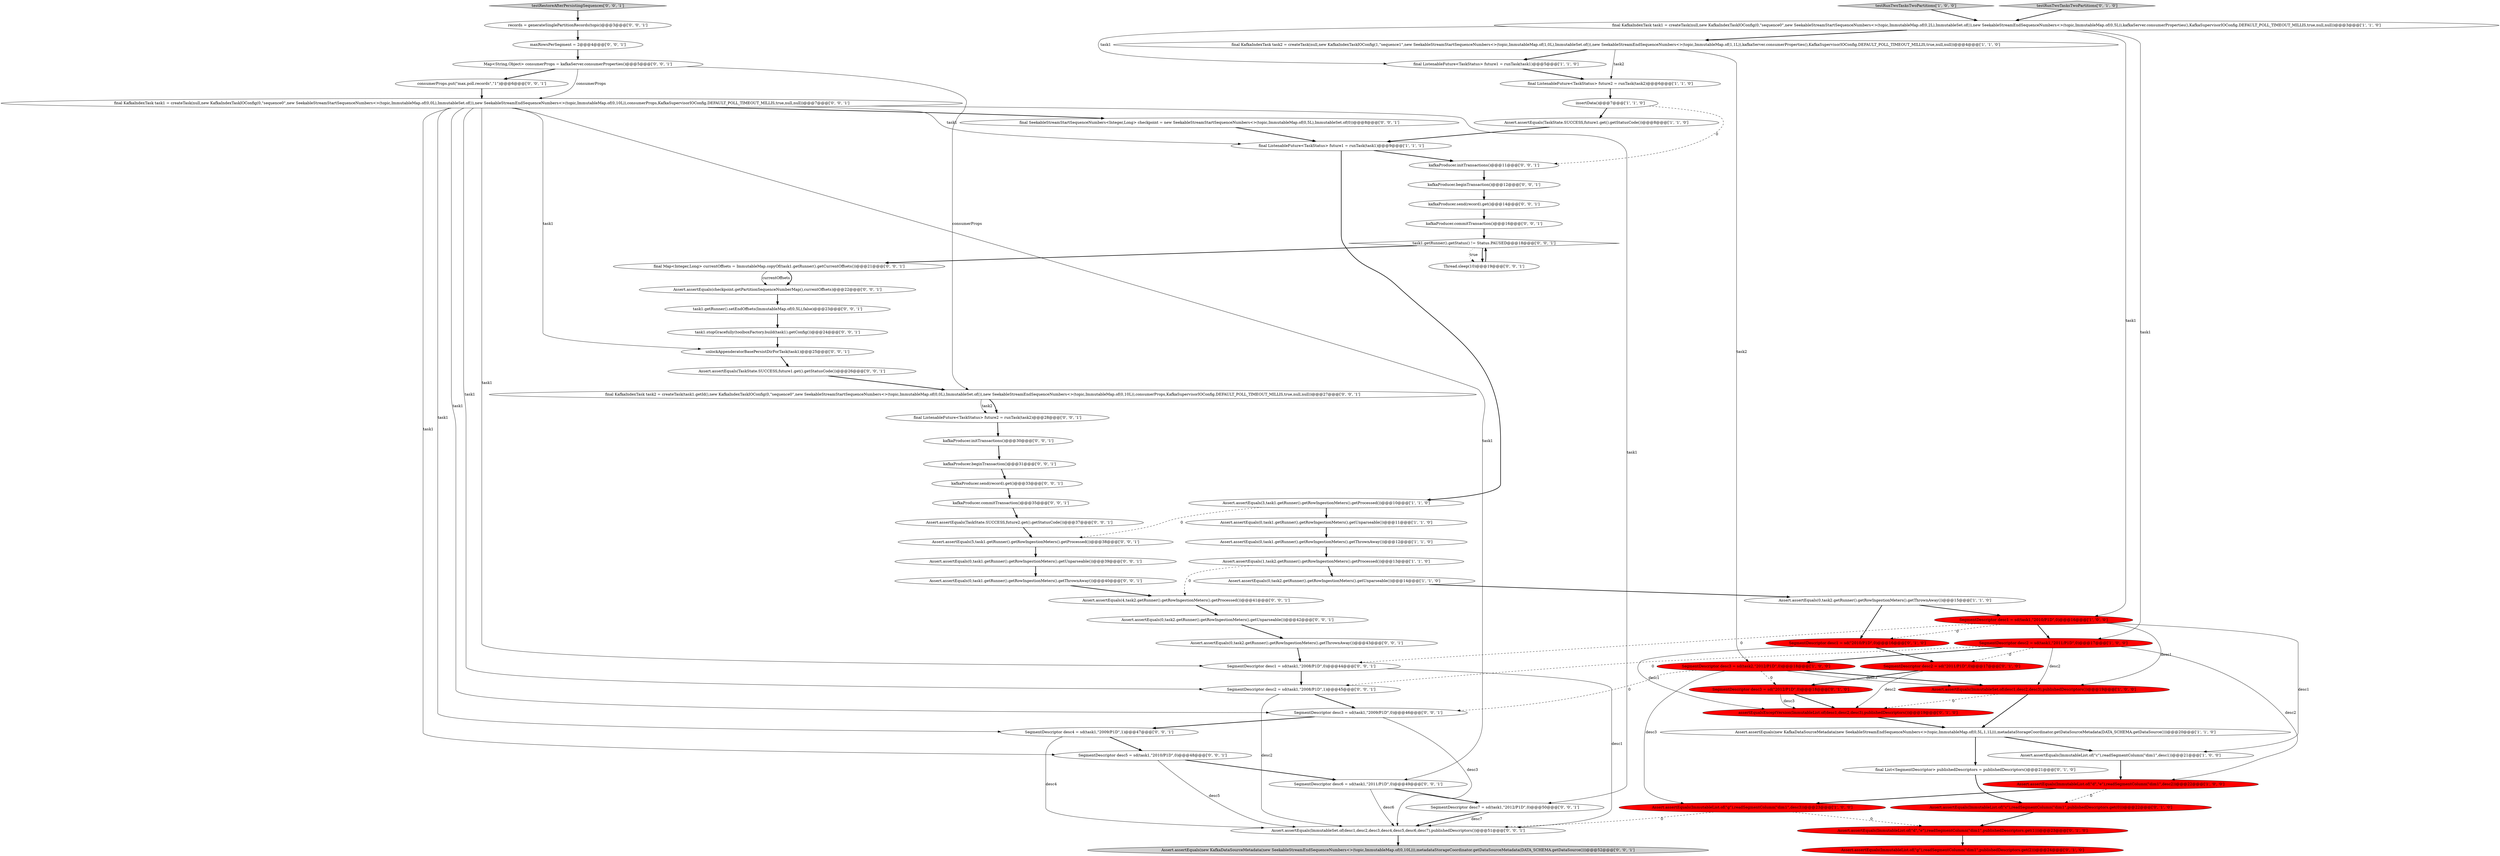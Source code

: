 digraph {
29 [style = filled, label = "assertEqualsExceptVersion(ImmutableList.of(desc1,desc2,desc3),publishedDescriptors())@@@19@@@['0', '1', '0']", fillcolor = red, shape = ellipse image = "AAA1AAABBB2BBB"];
44 [style = filled, label = "Assert.assertEquals(ImmutableSet.of(desc1,desc2,desc3,desc4,desc5,desc6,desc7),publishedDescriptors())@@@51@@@['0', '0', '1']", fillcolor = white, shape = ellipse image = "AAA0AAABBB3BBB"];
16 [style = filled, label = "SegmentDescriptor desc2 = sd(task1,\"2011/P1D\",0)@@@17@@@['1', '0', '0']", fillcolor = red, shape = ellipse image = "AAA1AAABBB1BBB"];
5 [style = filled, label = "Assert.assertEquals(0,task2.getRunner().getRowIngestionMeters().getUnparseable())@@@14@@@['1', '1', '0']", fillcolor = white, shape = ellipse image = "AAA0AAABBB1BBB"];
62 [style = filled, label = "Assert.assertEquals(5,task1.getRunner().getRowIngestionMeters().getProcessed())@@@38@@@['0', '0', '1']", fillcolor = white, shape = ellipse image = "AAA0AAABBB3BBB"];
26 [style = filled, label = "SegmentDescriptor desc3 = sd(\"2012/P1D\",0)@@@18@@@['0', '1', '0']", fillcolor = red, shape = ellipse image = "AAA1AAABBB2BBB"];
37 [style = filled, label = "kafkaProducer.send(record).get()@@@14@@@['0', '0', '1']", fillcolor = white, shape = ellipse image = "AAA0AAABBB3BBB"];
9 [style = filled, label = "Assert.assertEquals(0,task1.getRunner().getRowIngestionMeters().getUnparseable())@@@11@@@['1', '1', '0']", fillcolor = white, shape = ellipse image = "AAA0AAABBB1BBB"];
55 [style = filled, label = "maxRowsPerSegment = 2@@@4@@@['0', '0', '1']", fillcolor = white, shape = ellipse image = "AAA0AAABBB3BBB"];
0 [style = filled, label = "Assert.assertEquals(0,task2.getRunner().getRowIngestionMeters().getThrownAway())@@@15@@@['1', '1', '0']", fillcolor = white, shape = ellipse image = "AAA0AAABBB1BBB"];
58 [style = filled, label = "final KafkaIndexTask task1 = createTask(null,new KafkaIndexTaskIOConfig(0,\"sequence0\",new SeekableStreamStartSequenceNumbers<>(topic,ImmutableMap.of(0,0L),ImmutableSet.of()),new SeekableStreamEndSequenceNumbers<>(topic,ImmutableMap.of(0,10L)),consumerProps,KafkaSupervisorIOConfig.DEFAULT_POLL_TIMEOUT_MILLIS,true,null,null))@@@7@@@['0', '0', '1']", fillcolor = white, shape = ellipse image = "AAA0AAABBB3BBB"];
19 [style = filled, label = "Assert.assertEquals(ImmutableList.of(\"c\"),readSegmentColumn(\"dim1\",desc1))@@@21@@@['1', '0', '0']", fillcolor = white, shape = ellipse image = "AAA0AAABBB1BBB"];
24 [style = filled, label = "SegmentDescriptor desc2 = sd(\"2011/P1D\",0)@@@17@@@['0', '1', '0']", fillcolor = red, shape = ellipse image = "AAA1AAABBB2BBB"];
8 [style = filled, label = "Assert.assertEquals(3,task1.getRunner().getRowIngestionMeters().getProcessed())@@@10@@@['1', '1', '0']", fillcolor = white, shape = ellipse image = "AAA0AAABBB1BBB"];
65 [style = filled, label = "Assert.assertEquals(4,task2.getRunner().getRowIngestionMeters().getProcessed())@@@41@@@['0', '0', '1']", fillcolor = white, shape = ellipse image = "AAA0AAABBB3BBB"];
64 [style = filled, label = "SegmentDescriptor desc5 = sd(task1,\"2010/P1D\",0)@@@48@@@['0', '0', '1']", fillcolor = white, shape = ellipse image = "AAA0AAABBB3BBB"];
47 [style = filled, label = "task1.getRunner().getStatus() != Status.PAUSED@@@18@@@['0', '0', '1']", fillcolor = white, shape = diamond image = "AAA0AAABBB3BBB"];
50 [style = filled, label = "SegmentDescriptor desc1 = sd(task1,\"2008/P1D\",0)@@@44@@@['0', '0', '1']", fillcolor = white, shape = ellipse image = "AAA0AAABBB3BBB"];
46 [style = filled, label = "testRestoreAfterPersistingSequences['0', '0', '1']", fillcolor = lightgray, shape = diamond image = "AAA0AAABBB3BBB"];
51 [style = filled, label = "SegmentDescriptor desc3 = sd(task1,\"2009/P1D\",0)@@@46@@@['0', '0', '1']", fillcolor = white, shape = ellipse image = "AAA0AAABBB3BBB"];
30 [style = filled, label = "testRunTwoTasksTwoPartitions['0', '1', '0']", fillcolor = lightgray, shape = diamond image = "AAA0AAABBB2BBB"];
20 [style = filled, label = "testRunTwoTasksTwoPartitions['1', '0', '0']", fillcolor = lightgray, shape = diamond image = "AAA0AAABBB1BBB"];
21 [style = filled, label = "insertData()@@@7@@@['1', '1', '0']", fillcolor = white, shape = ellipse image = "AAA0AAABBB1BBB"];
57 [style = filled, label = "unlockAppenderatorBasePersistDirForTask(task1)@@@25@@@['0', '0', '1']", fillcolor = white, shape = ellipse image = "AAA0AAABBB3BBB"];
27 [style = filled, label = "final List<SegmentDescriptor> publishedDescriptors = publishedDescriptors()@@@21@@@['0', '1', '0']", fillcolor = white, shape = ellipse image = "AAA0AAABBB2BBB"];
71 [style = filled, label = "final KafkaIndexTask task2 = createTask(task1.getId(),new KafkaIndexTaskIOConfig(0,\"sequence0\",new SeekableStreamStartSequenceNumbers<>(topic,ImmutableMap.of(0,0L),ImmutableSet.of()),new SeekableStreamEndSequenceNumbers<>(topic,ImmutableMap.of(0,10L)),consumerProps,KafkaSupervisorIOConfig.DEFAULT_POLL_TIMEOUT_MILLIS,true,null,null))@@@27@@@['0', '0', '1']", fillcolor = white, shape = ellipse image = "AAA0AAABBB3BBB"];
32 [style = filled, label = "kafkaProducer.beginTransaction()@@@31@@@['0', '0', '1']", fillcolor = white, shape = ellipse image = "AAA0AAABBB3BBB"];
61 [style = filled, label = "kafkaProducer.commitTransaction()@@@16@@@['0', '0', '1']", fillcolor = white, shape = ellipse image = "AAA0AAABBB3BBB"];
38 [style = filled, label = "kafkaProducer.initTransactions()@@@30@@@['0', '0', '1']", fillcolor = white, shape = ellipse image = "AAA0AAABBB3BBB"];
68 [style = filled, label = "final ListenableFuture<TaskStatus> future2 = runTask(task2)@@@28@@@['0', '0', '1']", fillcolor = white, shape = ellipse image = "AAA0AAABBB3BBB"];
11 [style = filled, label = "final KafkaIndexTask task1 = createTask(null,new KafkaIndexTaskIOConfig(0,\"sequence0\",new SeekableStreamStartSequenceNumbers<>(topic,ImmutableMap.of(0,2L),ImmutableSet.of()),new SeekableStreamEndSequenceNumbers<>(topic,ImmutableMap.of(0,5L)),kafkaServer.consumerProperties(),KafkaSupervisorIOConfig.DEFAULT_POLL_TIMEOUT_MILLIS,true,null,null))@@@3@@@['1', '1', '0']", fillcolor = white, shape = ellipse image = "AAA0AAABBB1BBB"];
60 [style = filled, label = "task1.getRunner().setEndOffsets(ImmutableMap.of(0,5L),false)@@@23@@@['0', '0', '1']", fillcolor = white, shape = ellipse image = "AAA0AAABBB3BBB"];
18 [style = filled, label = "Assert.assertEquals(ImmutableList.of(\"g\"),readSegmentColumn(\"dim1\",desc3))@@@23@@@['1', '0', '0']", fillcolor = red, shape = ellipse image = "AAA1AAABBB1BBB"];
7 [style = filled, label = "final ListenableFuture<TaskStatus> future1 = runTask(task1)@@@9@@@['1', '1', '1']", fillcolor = white, shape = ellipse image = "AAA0AAABBB1BBB"];
23 [style = filled, label = "SegmentDescriptor desc1 = sd(\"2010/P1D\",0)@@@16@@@['0', '1', '0']", fillcolor = red, shape = ellipse image = "AAA1AAABBB2BBB"];
66 [style = filled, label = "kafkaProducer.commitTransaction()@@@35@@@['0', '0', '1']", fillcolor = white, shape = ellipse image = "AAA0AAABBB3BBB"];
39 [style = filled, label = "task1.stopGracefully(toolboxFactory.build(task1).getConfig())@@@24@@@['0', '0', '1']", fillcolor = white, shape = ellipse image = "AAA0AAABBB3BBB"];
63 [style = filled, label = "SegmentDescriptor desc7 = sd(task1,\"2012/P1D\",0)@@@50@@@['0', '0', '1']", fillcolor = white, shape = ellipse image = "AAA0AAABBB3BBB"];
10 [style = filled, label = "SegmentDescriptor desc1 = sd(task1,\"2010/P1D\",0)@@@16@@@['1', '0', '0']", fillcolor = red, shape = ellipse image = "AAA1AAABBB1BBB"];
69 [style = filled, label = "kafkaProducer.send(record).get()@@@33@@@['0', '0', '1']", fillcolor = white, shape = ellipse image = "AAA0AAABBB3BBB"];
70 [style = filled, label = "Assert.assertEquals(0,task1.getRunner().getRowIngestionMeters().getUnparseable())@@@39@@@['0', '0', '1']", fillcolor = white, shape = ellipse image = "AAA0AAABBB3BBB"];
4 [style = filled, label = "final ListenableFuture<TaskStatus> future2 = runTask(task2)@@@6@@@['1', '1', '0']", fillcolor = white, shape = ellipse image = "AAA0AAABBB1BBB"];
2 [style = filled, label = "final ListenableFuture<TaskStatus> future1 = runTask(task1)@@@5@@@['1', '1', '0']", fillcolor = white, shape = ellipse image = "AAA0AAABBB1BBB"];
28 [style = filled, label = "Assert.assertEquals(ImmutableList.of(\"c\"),readSegmentColumn(\"dim1\",publishedDescriptors.get(0)))@@@22@@@['0', '1', '0']", fillcolor = red, shape = ellipse image = "AAA1AAABBB2BBB"];
17 [style = filled, label = "Assert.assertEquals(ImmutableSet.of(desc1,desc2,desc3),publishedDescriptors())@@@19@@@['1', '0', '0']", fillcolor = red, shape = ellipse image = "AAA1AAABBB1BBB"];
33 [style = filled, label = "Assert.assertEquals(0,task2.getRunner().getRowIngestionMeters().getUnparseable())@@@42@@@['0', '0', '1']", fillcolor = white, shape = ellipse image = "AAA0AAABBB3BBB"];
52 [style = filled, label = "SegmentDescriptor desc6 = sd(task1,\"2011/P1D\",0)@@@49@@@['0', '0', '1']", fillcolor = white, shape = ellipse image = "AAA0AAABBB3BBB"];
45 [style = filled, label = "Assert.assertEquals(TaskState.SUCCESS,future2.get().getStatusCode())@@@37@@@['0', '0', '1']", fillcolor = white, shape = ellipse image = "AAA0AAABBB3BBB"];
35 [style = filled, label = "final SeekableStreamStartSequenceNumbers<Integer,Long> checkpoint = new SeekableStreamStartSequenceNumbers<>(topic,ImmutableMap.of(0,5L),ImmutableSet.of(0))@@@8@@@['0', '0', '1']", fillcolor = white, shape = ellipse image = "AAA0AAABBB3BBB"];
43 [style = filled, label = "Assert.assertEquals(0,task2.getRunner().getRowIngestionMeters().getThrownAway())@@@43@@@['0', '0', '1']", fillcolor = white, shape = ellipse image = "AAA0AAABBB3BBB"];
1 [style = filled, label = "Assert.assertEquals(new KafkaDataSourceMetadata(new SeekableStreamEndSequenceNumbers<>(topic,ImmutableMap.of(0,5L,1,1L))),metadataStorageCoordinator.getDataSourceMetadata(DATA_SCHEMA.getDataSource()))@@@20@@@['1', '1', '0']", fillcolor = white, shape = ellipse image = "AAA0AAABBB1BBB"];
56 [style = filled, label = "Map<String,Object> consumerProps = kafkaServer.consumerProperties()@@@5@@@['0', '0', '1']", fillcolor = white, shape = ellipse image = "AAA0AAABBB3BBB"];
67 [style = filled, label = "Assert.assertEquals(checkpoint.getPartitionSequenceNumberMap(),currentOffsets)@@@22@@@['0', '0', '1']", fillcolor = white, shape = ellipse image = "AAA0AAABBB3BBB"];
34 [style = filled, label = "SegmentDescriptor desc2 = sd(task1,\"2008/P1D\",1)@@@45@@@['0', '0', '1']", fillcolor = white, shape = ellipse image = "AAA0AAABBB3BBB"];
31 [style = filled, label = "consumerProps.put(\"max.poll.records\",\"1\")@@@6@@@['0', '0', '1']", fillcolor = white, shape = ellipse image = "AAA0AAABBB3BBB"];
25 [style = filled, label = "Assert.assertEquals(ImmutableList.of(\"g\"),readSegmentColumn(\"dim1\",publishedDescriptors.get(2)))@@@24@@@['0', '1', '0']", fillcolor = red, shape = ellipse image = "AAA1AAABBB2BBB"];
42 [style = filled, label = "final Map<Integer,Long> currentOffsets = ImmutableMap.copyOf(task1.getRunner().getCurrentOffsets())@@@21@@@['0', '0', '1']", fillcolor = white, shape = ellipse image = "AAA0AAABBB3BBB"];
41 [style = filled, label = "kafkaProducer.beginTransaction()@@@12@@@['0', '0', '1']", fillcolor = white, shape = ellipse image = "AAA0AAABBB3BBB"];
15 [style = filled, label = "Assert.assertEquals(ImmutableList.of(\"d\",\"e\"),readSegmentColumn(\"dim1\",desc2))@@@22@@@['1', '0', '0']", fillcolor = red, shape = ellipse image = "AAA1AAABBB1BBB"];
48 [style = filled, label = "Assert.assertEquals(TaskState.SUCCESS,future1.get().getStatusCode())@@@26@@@['0', '0', '1']", fillcolor = white, shape = ellipse image = "AAA0AAABBB3BBB"];
12 [style = filled, label = "Assert.assertEquals(TaskState.SUCCESS,future1.get().getStatusCode())@@@8@@@['1', '1', '0']", fillcolor = white, shape = ellipse image = "AAA0AAABBB1BBB"];
59 [style = filled, label = "records = generateSinglePartitionRecords(topic)@@@3@@@['0', '0', '1']", fillcolor = white, shape = ellipse image = "AAA0AAABBB3BBB"];
6 [style = filled, label = "final KafkaIndexTask task2 = createTask(null,new KafkaIndexTaskIOConfig(1,\"sequence1\",new SeekableStreamStartSequenceNumbers<>(topic,ImmutableMap.of(1,0L),ImmutableSet.of()),new SeekableStreamEndSequenceNumbers<>(topic,ImmutableMap.of(1,1L)),kafkaServer.consumerProperties(),KafkaSupervisorIOConfig.DEFAULT_POLL_TIMEOUT_MILLIS,true,null,null))@@@4@@@['1', '1', '0']", fillcolor = white, shape = ellipse image = "AAA0AAABBB1BBB"];
54 [style = filled, label = "Thread.sleep(10)@@@19@@@['0', '0', '1']", fillcolor = white, shape = ellipse image = "AAA0AAABBB3BBB"];
3 [style = filled, label = "Assert.assertEquals(0,task1.getRunner().getRowIngestionMeters().getThrownAway())@@@12@@@['1', '1', '0']", fillcolor = white, shape = ellipse image = "AAA0AAABBB1BBB"];
13 [style = filled, label = "SegmentDescriptor desc3 = sd(task2,\"2012/P1D\",0)@@@18@@@['1', '0', '0']", fillcolor = red, shape = ellipse image = "AAA1AAABBB1BBB"];
36 [style = filled, label = "kafkaProducer.initTransactions()@@@11@@@['0', '0', '1']", fillcolor = white, shape = ellipse image = "AAA0AAABBB3BBB"];
40 [style = filled, label = "SegmentDescriptor desc4 = sd(task1,\"2009/P1D\",1)@@@47@@@['0', '0', '1']", fillcolor = white, shape = ellipse image = "AAA0AAABBB3BBB"];
49 [style = filled, label = "Assert.assertEquals(0,task1.getRunner().getRowIngestionMeters().getThrownAway())@@@40@@@['0', '0', '1']", fillcolor = white, shape = ellipse image = "AAA0AAABBB3BBB"];
53 [style = filled, label = "Assert.assertEquals(new KafkaDataSourceMetadata(new SeekableStreamEndSequenceNumbers<>(topic,ImmutableMap.of(0,10L))),metadataStorageCoordinator.getDataSourceMetadata(DATA_SCHEMA.getDataSource()))@@@52@@@['0', '0', '1']", fillcolor = lightgray, shape = ellipse image = "AAA0AAABBB3BBB"];
14 [style = filled, label = "Assert.assertEquals(1,task2.getRunner().getRowIngestionMeters().getProcessed())@@@13@@@['1', '1', '0']", fillcolor = white, shape = ellipse image = "AAA0AAABBB1BBB"];
22 [style = filled, label = "Assert.assertEquals(ImmutableList.of(\"d\",\"e\"),readSegmentColumn(\"dim1\",publishedDescriptors.get(1)))@@@23@@@['0', '1', '0']", fillcolor = red, shape = ellipse image = "AAA1AAABBB2BBB"];
14->65 [style = dashed, label="0"];
51->44 [style = solid, label="desc3"];
58->64 [style = solid, label="task1"];
10->50 [style = dashed, label="0"];
27->28 [style = bold, label=""];
10->17 [style = solid, label="desc1"];
23->29 [style = solid, label="desc1"];
1->27 [style = bold, label=""];
6->13 [style = solid, label="task2"];
67->60 [style = bold, label=""];
58->57 [style = solid, label="task1"];
7->8 [style = bold, label=""];
10->19 [style = solid, label="desc1"];
44->53 [style = bold, label=""];
12->7 [style = bold, label=""];
39->57 [style = bold, label=""];
13->17 [style = bold, label=""];
30->11 [style = bold, label=""];
6->4 [style = solid, label="task2"];
5->0 [style = bold, label=""];
45->62 [style = bold, label=""];
13->51 [style = dashed, label="0"];
58->51 [style = solid, label="task1"];
40->44 [style = solid, label="desc4"];
63->44 [style = solid, label="desc7"];
42->67 [style = bold, label=""];
47->54 [style = dotted, label="true"];
29->1 [style = bold, label=""];
19->15 [style = bold, label=""];
60->39 [style = bold, label=""];
35->7 [style = bold, label=""];
46->59 [style = bold, label=""];
66->45 [style = bold, label=""];
22->25 [style = bold, label=""];
64->52 [style = bold, label=""];
64->44 [style = solid, label="desc5"];
15->28 [style = dashed, label="0"];
36->41 [style = bold, label=""];
65->33 [style = bold, label=""];
41->37 [style = bold, label=""];
4->21 [style = bold, label=""];
58->35 [style = bold, label=""];
24->29 [style = solid, label="desc2"];
2->4 [style = bold, label=""];
37->61 [style = bold, label=""];
13->26 [style = dashed, label="0"];
21->36 [style = dashed, label="0"];
58->52 [style = solid, label="task1"];
38->32 [style = bold, label=""];
6->2 [style = bold, label=""];
16->34 [style = dashed, label="0"];
0->23 [style = bold, label=""];
47->54 [style = bold, label=""];
71->68 [style = bold, label=""];
11->2 [style = solid, label="task1"];
34->44 [style = solid, label="desc2"];
59->55 [style = bold, label=""];
1->19 [style = bold, label=""];
58->40 [style = solid, label="task1"];
52->63 [style = bold, label=""];
50->34 [style = bold, label=""];
50->44 [style = solid, label="desc1"];
13->17 [style = solid, label="desc3"];
16->13 [style = bold, label=""];
17->1 [style = bold, label=""];
56->31 [style = bold, label=""];
47->42 [style = bold, label=""];
18->22 [style = dashed, label="0"];
42->67 [style = solid, label="currentOffsets"];
8->62 [style = dashed, label="0"];
49->65 [style = bold, label=""];
21->12 [style = bold, label=""];
34->51 [style = bold, label=""];
24->26 [style = bold, label=""];
51->40 [style = bold, label=""];
58->34 [style = solid, label="task1"];
18->44 [style = dashed, label="0"];
11->10 [style = solid, label="task1"];
10->16 [style = bold, label=""];
33->43 [style = bold, label=""];
16->15 [style = solid, label="desc2"];
9->3 [style = bold, label=""];
26->29 [style = solid, label="desc3"];
69->66 [style = bold, label=""];
10->23 [style = dashed, label="0"];
7->36 [style = bold, label=""];
28->22 [style = bold, label=""];
58->63 [style = solid, label="task1"];
70->49 [style = bold, label=""];
20->11 [style = bold, label=""];
14->5 [style = bold, label=""];
63->44 [style = bold, label=""];
62->70 [style = bold, label=""];
13->18 [style = solid, label="desc3"];
11->16 [style = solid, label="task1"];
43->50 [style = bold, label=""];
31->58 [style = bold, label=""];
16->24 [style = dashed, label="0"];
26->29 [style = bold, label=""];
58->7 [style = solid, label="task1"];
11->6 [style = bold, label=""];
3->14 [style = bold, label=""];
40->64 [style = bold, label=""];
71->68 [style = solid, label="task2"];
48->71 [style = bold, label=""];
68->38 [style = bold, label=""];
58->50 [style = solid, label="task1"];
17->29 [style = dashed, label="0"];
15->18 [style = bold, label=""];
55->56 [style = bold, label=""];
57->48 [style = bold, label=""];
16->17 [style = solid, label="desc2"];
56->71 [style = solid, label="consumerProps"];
0->10 [style = bold, label=""];
23->24 [style = bold, label=""];
54->47 [style = bold, label=""];
56->58 [style = solid, label="consumerProps"];
32->69 [style = bold, label=""];
61->47 [style = bold, label=""];
8->9 [style = bold, label=""];
52->44 [style = solid, label="desc6"];
}
